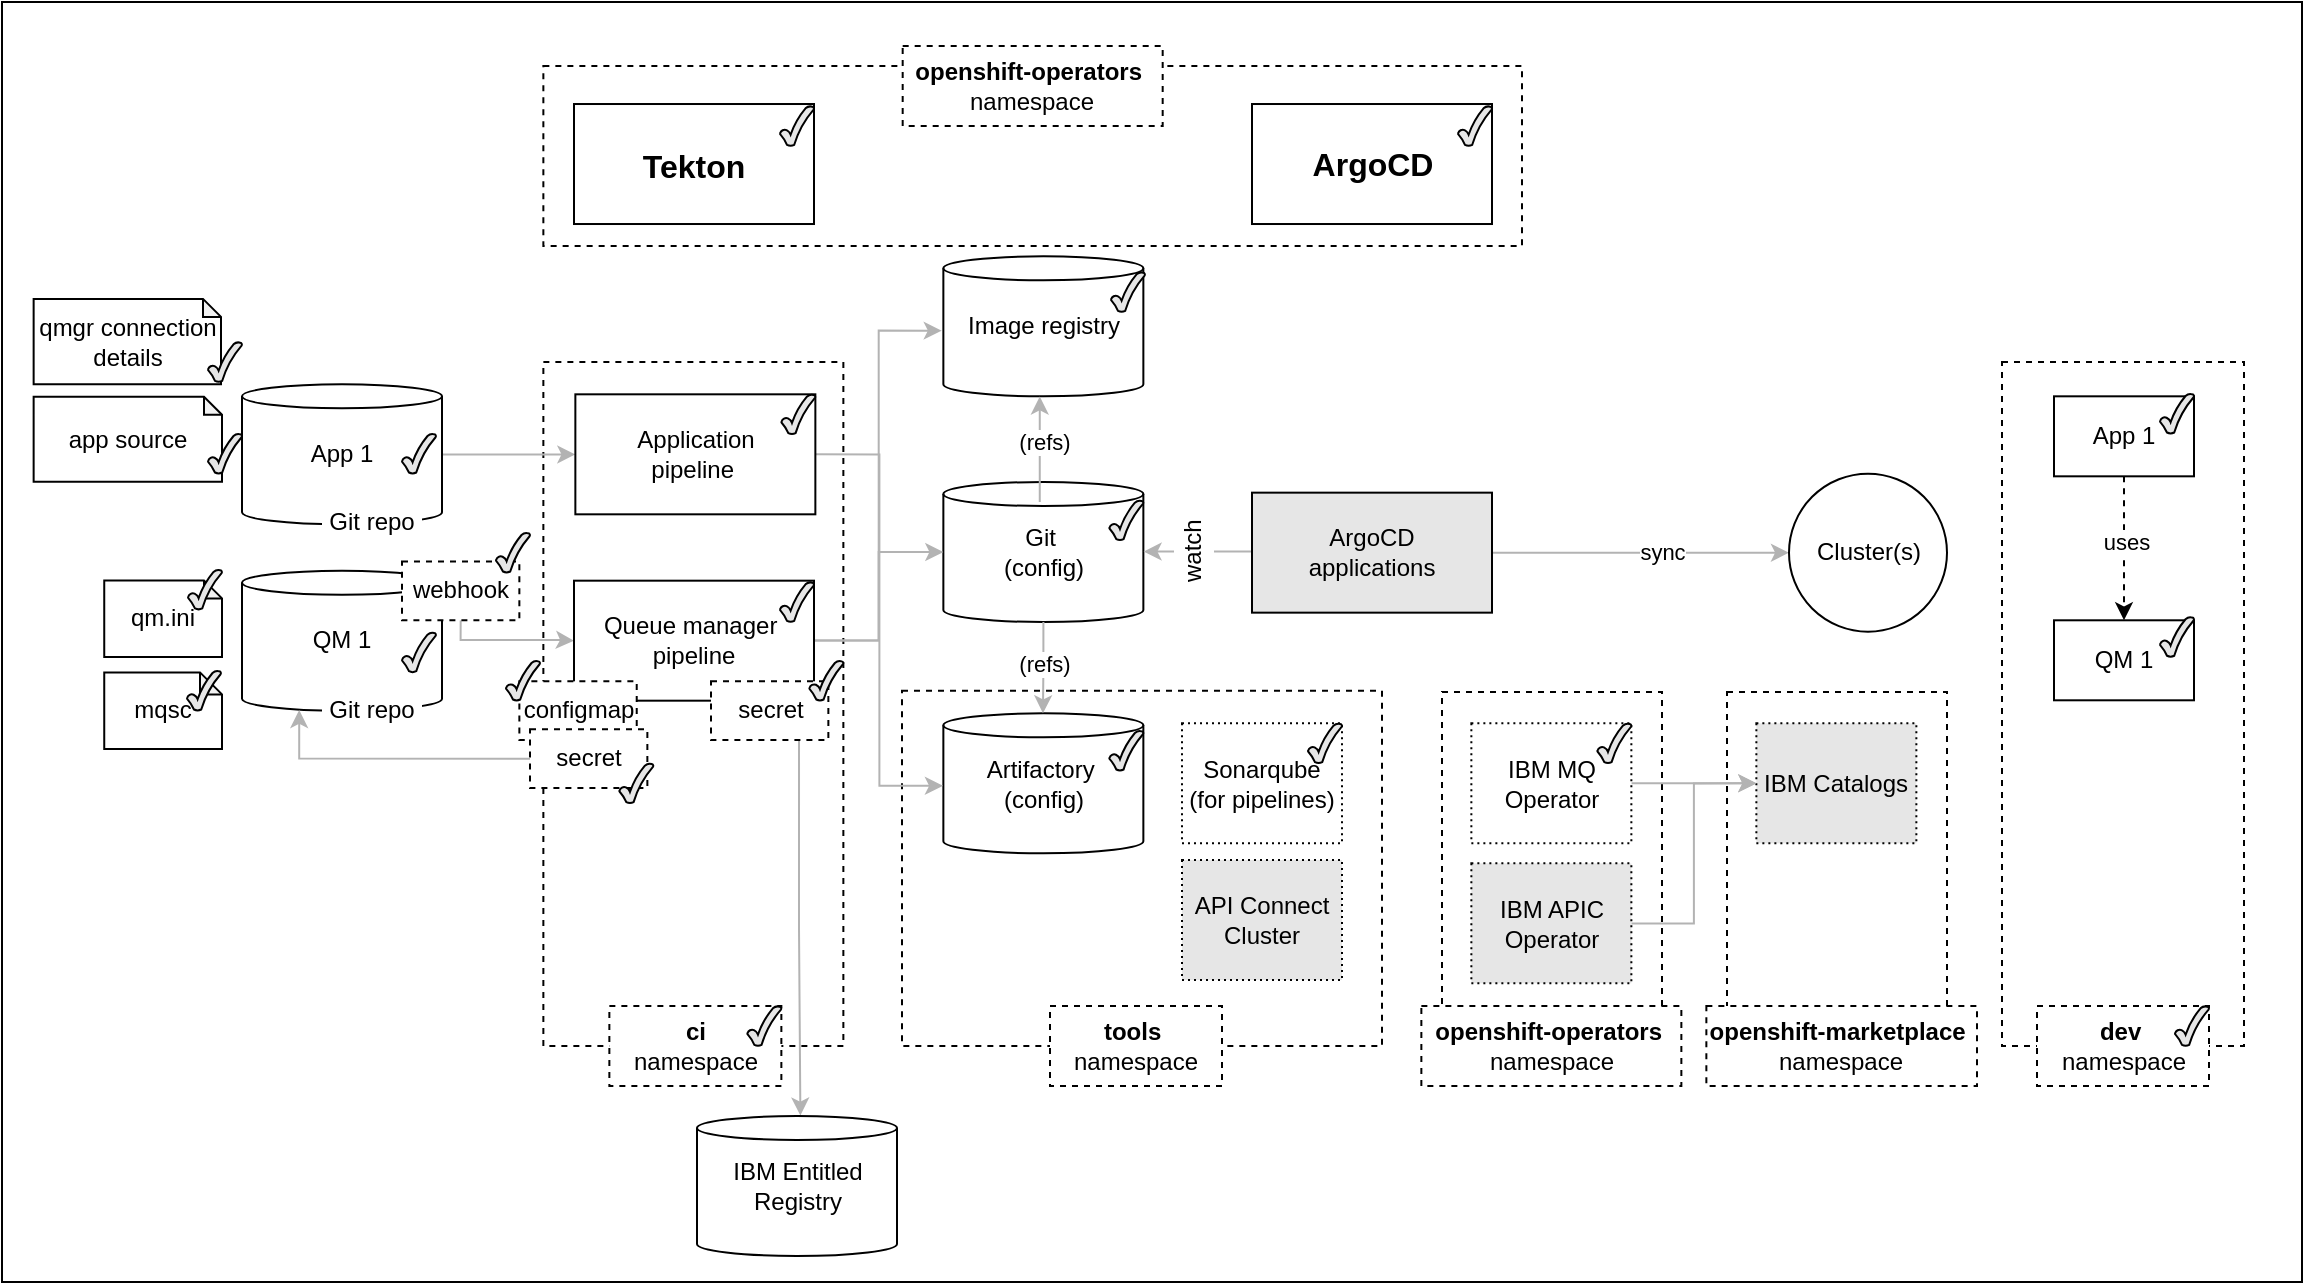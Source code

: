 <mxfile version="15.8.7" type="device"><diagram id="UTinChKDrVvf448LVd9W" name="Page-1"><mxGraphModel dx="1231" dy="1026" grid="0" gridSize="10" guides="1" tooltips="1" connect="1" arrows="1" fold="1" page="0" pageScale="1" pageWidth="827" pageHeight="1169" math="0" shadow="0"><root><mxCell id="0"/><mxCell id="1" parent="0"/><mxCell id="7EbdtZ1wX-9lele891Sm-1" value="" style="rounded=0;whiteSpace=wrap;html=1;strokeWidth=1;fillColor=none;labelBorderColor=none;labelBackgroundColor=#E6E6E6;" parent="1" vertex="1"><mxGeometry x="1310" y="700" width="1150" height="640" as="geometry"/></mxCell><mxCell id="pC6Pr4sY8DL3rVnmXE86-1" value="" style="rounded=0;whiteSpace=wrap;html=1;fillColor=none;dashed=1;" parent="1" vertex="1"><mxGeometry x="1580.68" y="732" width="489.32" height="90" as="geometry"/></mxCell><mxCell id="nMPC3mPah6r8PmS-MzH5-1" value="" style="rounded=0;whiteSpace=wrap;html=1;fillColor=none;dashed=1;" parent="1" vertex="1"><mxGeometry x="1760" y="1044.33" width="240" height="177.67" as="geometry"/></mxCell><mxCell id="NAWqDlOEye6jGbW9zt98-1" value="" style="rounded=0;whiteSpace=wrap;html=1;strokeWidth=1;fontSize=12;fontColor=#000000;fillColor=none;" parent="1" vertex="1"><mxGeometry x="1596" y="751.01" width="120" height="60" as="geometry"/></mxCell><mxCell id="NAWqDlOEye6jGbW9zt98-2" value="" style="rounded=0;whiteSpace=wrap;html=1;strokeWidth=1;fontSize=12;fontColor=#000000;fillColor=none;" parent="1" vertex="1"><mxGeometry x="1935" y="751.01" width="120" height="60" as="geometry"/></mxCell><mxCell id="Jk9uCM5dDqmdFH6WGkGJ-2" value="" style="rounded=0;whiteSpace=wrap;html=1;fillColor=none;dashed=1;" parent="1" vertex="1"><mxGeometry x="1580.68" y="880" width="150" height="342" as="geometry"/></mxCell><mxCell id="Jk9uCM5dDqmdFH6WGkGJ-3" value="" style="rounded=0;whiteSpace=wrap;html=1;fillColor=none;dashed=1;" parent="1" vertex="1"><mxGeometry x="2310" y="880" width="121" height="342" as="geometry"/></mxCell><mxCell id="7EbdtZ1wX-9lele891Sm-3" value="Image registry" style="shape=cylinder2;whiteSpace=wrap;html=1;boundedLbl=1;backgroundOutline=1;size=6.0;strokeWidth=1;fillColor=#ffffff;fontSize=12;fontColor=#000000;" parent="1" vertex="1"><mxGeometry x="1780.68" y="827.16" width="100" height="70" as="geometry"/></mxCell><mxCell id="7EbdtZ1wX-9lele891Sm-4" style="edgeStyle=orthogonalEdgeStyle;rounded=0;orthogonalLoop=1;jettySize=auto;html=1;entryX=-0.008;entryY=0.531;entryDx=0;entryDy=0;entryPerimeter=0;strokeColor=#B3B3B3;fontSize=12;fontColor=#000000;" parent="1" source="7EbdtZ1wX-9lele891Sm-2" target="7EbdtZ1wX-9lele891Sm-3" edge="1"><mxGeometry relative="1" as="geometry"/></mxCell><mxCell id="7EbdtZ1wX-9lele891Sm-5" value="Git&amp;nbsp;&lt;br&gt;(config)" style="shape=cylinder2;whiteSpace=wrap;html=1;boundedLbl=1;backgroundOutline=1;size=6.0;strokeWidth=1;fontSize=12;fontColor=#000000;fillColor=none;" parent="1" vertex="1"><mxGeometry x="1780.68" y="940.0" width="100" height="70" as="geometry"/></mxCell><mxCell id="7EbdtZ1wX-9lele891Sm-6" style="edgeStyle=orthogonalEdgeStyle;rounded=0;orthogonalLoop=1;jettySize=auto;html=1;strokeColor=#B3B3B3;fontSize=12;fontColor=#000000;" parent="1" source="7EbdtZ1wX-9lele891Sm-2" target="7EbdtZ1wX-9lele891Sm-5" edge="1"><mxGeometry relative="1" as="geometry"/></mxCell><mxCell id="7EbdtZ1wX-9lele891Sm-7" style="edgeStyle=orthogonalEdgeStyle;rounded=0;orthogonalLoop=1;jettySize=auto;html=1;strokeColor=#B3B3B3;fontSize=12;fontColor=#000000;entryX=1.001;entryY=0.497;entryDx=0;entryDy=0;entryPerimeter=0;" parent="1" source="7EbdtZ1wX-9lele891Sm-9" target="7EbdtZ1wX-9lele891Sm-5" edge="1"><mxGeometry relative="1" as="geometry"><mxPoint x="1870" y="975" as="targetPoint"/><Array as="points"><mxPoint x="1888" y="975"/></Array></mxGeometry></mxCell><mxCell id="uUtcWR_pwqHPvkWtNcrW-5" style="edgeStyle=orthogonalEdgeStyle;rounded=0;orthogonalLoop=1;jettySize=auto;html=1;strokeColor=#B3B3B3;" parent="1" source="7EbdtZ1wX-9lele891Sm-9" target="7EbdtZ1wX-9lele891Sm-10" edge="1"><mxGeometry relative="1" as="geometry"/></mxCell><mxCell id="uUtcWR_pwqHPvkWtNcrW-6" value="sync" style="edgeLabel;html=1;align=center;verticalAlign=middle;resizable=0;points=[];" parent="uUtcWR_pwqHPvkWtNcrW-5" vertex="1" connectable="0"><mxGeometry x="0.232" y="-1" relative="1" as="geometry"><mxPoint x="-6.39" y="-2" as="offset"/></mxGeometry></mxCell><mxCell id="7EbdtZ1wX-9lele891Sm-9" value="ArgoCD&lt;br&gt;applications" style="rounded=0;whiteSpace=wrap;html=1;strokeWidth=1;fontSize=12;fontColor=#000000;fillColor=#E6E6E6;" parent="1" vertex="1"><mxGeometry x="1935" y="945.33" width="120" height="60" as="geometry"/></mxCell><mxCell id="7EbdtZ1wX-9lele891Sm-10" value="Cluster(s)" style="ellipse;whiteSpace=wrap;html=1;aspect=fixed;strokeWidth=1;fillColor=#ffffff;fontSize=12;fontColor=#000000;" parent="1" vertex="1"><mxGeometry x="2203.5" y="935.83" width="79" height="79" as="geometry"/></mxCell><mxCell id="7EbdtZ1wX-9lele891Sm-12" value="Tekton" style="text;html=1;strokeColor=none;align=center;verticalAlign=middle;whiteSpace=wrap;rounded=0;fontSize=16;fontColor=#000000;fontStyle=1;" parent="1" vertex="1"><mxGeometry x="1635.68" y="772" width="40" height="20" as="geometry"/></mxCell><mxCell id="7EbdtZ1wX-9lele891Sm-13" value="ArgoCD" style="text;html=1;strokeColor=none;align=center;verticalAlign=middle;whiteSpace=wrap;rounded=0;fontSize=16;fontColor=#000000;fontStyle=1;" parent="1" vertex="1"><mxGeometry x="1950.75" y="771.01" width="88.5" height="20" as="geometry"/></mxCell><mxCell id="7EbdtZ1wX-9lele891Sm-15" value="Artifactory&amp;nbsp;&lt;br&gt;(config)" style="shape=cylinder2;whiteSpace=wrap;html=1;boundedLbl=1;backgroundOutline=1;size=6.0;strokeWidth=1;fontSize=12;fontColor=#000000;labelBackgroundColor=none;fillColor=none;" parent="1" vertex="1"><mxGeometry x="1780.68" y="1055.66" width="100" height="70" as="geometry"/></mxCell><mxCell id="7EbdtZ1wX-9lele891Sm-16" style="edgeStyle=orthogonalEdgeStyle;rounded=0;orthogonalLoop=1;jettySize=auto;html=1;startArrow=none;endArrow=classic;strokeColor=#B3B3B3;fontFamily=Helvetica;fontColor=#000000;entryX=-0.002;entryY=0.518;entryDx=0;entryDy=0;entryPerimeter=0;fontSize=12;exitX=1;exitY=0.5;exitDx=0;exitDy=0;" parent="1" source="7EbdtZ1wX-9lele891Sm-33" target="7EbdtZ1wX-9lele891Sm-15" edge="1"><mxGeometry relative="1" as="geometry"/></mxCell><mxCell id="7EbdtZ1wX-9lele891Sm-17" style="edgeStyle=orthogonalEdgeStyle;rounded=0;orthogonalLoop=1;jettySize=auto;html=1;startArrow=none;endArrow=classic;strokeColor=#B3B3B3;fontFamily=Helvetica;fontColor=#000000;fontSize=12;endFill=1;entryX=0.498;entryY=0;entryDx=0;entryDy=0;entryPerimeter=0;" parent="1" source="7EbdtZ1wX-9lele891Sm-5" target="7EbdtZ1wX-9lele891Sm-15" edge="1"><mxGeometry relative="1" as="geometry"><mxPoint x="1830.68" y="1045.66" as="targetPoint"/></mxGeometry></mxCell><mxCell id="7EbdtZ1wX-9lele891Sm-18" value="&amp;nbsp;(refs)&amp;nbsp;" style="edgeLabel;html=1;align=center;verticalAlign=middle;resizable=0;points=[];fontFamily=Helvetica;fontColor=#000000;" parent="7EbdtZ1wX-9lele891Sm-17" vertex="1" connectable="0"><mxGeometry x="0.659" relative="1" as="geometry"><mxPoint x="0.2" y="-17.18" as="offset"/></mxGeometry></mxCell><mxCell id="7EbdtZ1wX-9lele891Sm-19" style="edgeStyle=orthogonalEdgeStyle;rounded=0;orthogonalLoop=1;jettySize=auto;html=1;entryX=0;entryY=0.5;entryDx=0;entryDy=0;fillColor=#f5f5f5;strokeColor=#B3B3B3;exitX=0.5;exitY=1;exitDx=0;exitDy=0;" parent="1" source="b6R_iBbxvuWY6ZgcWjGZ-8" target="7EbdtZ1wX-9lele891Sm-2" edge="1"><mxGeometry relative="1" as="geometry"><Array as="points"><mxPoint x="1539" y="1019"/><mxPoint x="1589" y="1019"/></Array></mxGeometry></mxCell><mxCell id="7EbdtZ1wX-9lele891Sm-20" value="QM 1" style="shape=cylinder2;whiteSpace=wrap;html=1;boundedLbl=1;backgroundOutline=1;size=6.0;strokeWidth=1;fontSize=12;fontColor=#000000;fillColor=#FFFFFF;" parent="1" vertex="1"><mxGeometry x="1430" y="984.33" width="100" height="70" as="geometry"/></mxCell><mxCell id="7EbdtZ1wX-9lele891Sm-34" style="edgeStyle=orthogonalEdgeStyle;rounded=0;orthogonalLoop=1;jettySize=auto;html=1;fillColor=#f5f5f5;strokeColor=#b3b3b3;" parent="1" source="7EbdtZ1wX-9lele891Sm-22" target="7EbdtZ1wX-9lele891Sm-33" edge="1"><mxGeometry relative="1" as="geometry"><Array as="points"><mxPoint x="1580" y="926"/><mxPoint x="1580" y="926"/></Array></mxGeometry></mxCell><mxCell id="7EbdtZ1wX-9lele891Sm-22" value="App 1" style="shape=cylinder2;whiteSpace=wrap;html=1;boundedLbl=1;backgroundOutline=1;size=6.0;strokeWidth=1;fontSize=12;fontColor=#000000;fillColor=#FFFFFF;" parent="1" vertex="1"><mxGeometry x="1430" y="891.16" width="100" height="70" as="geometry"/></mxCell><mxCell id="7EbdtZ1wX-9lele891Sm-23" value="qmgr connection details" style="shape=note;whiteSpace=wrap;html=1;backgroundOutline=1;darkOpacity=0.05;size=9;fillColor=#FFFFFF;" parent="1" vertex="1"><mxGeometry x="1325.82" y="848.45" width="93.68" height="42.71" as="geometry"/></mxCell><mxCell id="7EbdtZ1wX-9lele891Sm-24" value="Git repo" style="text;html=1;align=center;verticalAlign=middle;whiteSpace=wrap;rounded=0;fillColor=#ffffff;" parent="1" vertex="1"><mxGeometry x="1470" y="950.16" width="50" height="20" as="geometry"/></mxCell><mxCell id="7EbdtZ1wX-9lele891Sm-25" value="mqsc" style="shape=note;whiteSpace=wrap;html=1;backgroundOutline=1;darkOpacity=0.05;size=11;fillColor=#FFFFFF;" parent="1" vertex="1"><mxGeometry x="1361.12" y="1035.19" width="58.878" height="38.273" as="geometry"/></mxCell><mxCell id="7EbdtZ1wX-9lele891Sm-26" value="qm.ini" style="shape=note;whiteSpace=wrap;html=1;backgroundOutline=1;darkOpacity=0.05;size=9;fillColor=#FFFFFF;" parent="1" vertex="1"><mxGeometry x="1361.122" y="989.19" width="58.878" height="38.273" as="geometry"/></mxCell><mxCell id="7EbdtZ1wX-9lele891Sm-27" value="app source" style="shape=note;whiteSpace=wrap;html=1;backgroundOutline=1;darkOpacity=0.05;size=9;fillColor=#FFFFFF;" parent="1" vertex="1"><mxGeometry x="1325.82" y="897.37" width="94.18" height="42.5" as="geometry"/></mxCell><mxCell id="7EbdtZ1wX-9lele891Sm-28" value="QM 1" style="rounded=0;whiteSpace=wrap;html=1;fillColor=#FFFFFF;" parent="1" vertex="1"><mxGeometry x="2336" y="1009.15" width="70" height="40" as="geometry"/></mxCell><mxCell id="7EbdtZ1wX-9lele891Sm-29" style="edgeStyle=orthogonalEdgeStyle;rounded=0;orthogonalLoop=1;jettySize=auto;html=1;dashed=1;" parent="1" source="7EbdtZ1wX-9lele891Sm-31" target="7EbdtZ1wX-9lele891Sm-28" edge="1"><mxGeometry relative="1" as="geometry"/></mxCell><mxCell id="7EbdtZ1wX-9lele891Sm-30" value="uses" style="edgeLabel;html=1;align=center;verticalAlign=middle;resizable=0;points=[];" parent="7EbdtZ1wX-9lele891Sm-29" vertex="1" connectable="0"><mxGeometry x="-0.088" y="1" relative="1" as="geometry"><mxPoint as="offset"/></mxGeometry></mxCell><mxCell id="7EbdtZ1wX-9lele891Sm-31" value="App 1" style="rounded=0;whiteSpace=wrap;html=1;fillColor=#FFFFFF;" parent="1" vertex="1"><mxGeometry x="2336" y="897.16" width="70" height="40" as="geometry"/></mxCell><mxCell id="7EbdtZ1wX-9lele891Sm-33" value="Application &lt;br&gt;pipeline&amp;nbsp;" style="rounded=0;whiteSpace=wrap;html=1;strokeWidth=1;fontSize=12;fontColor=#000000;fillColor=none;" parent="1" vertex="1"><mxGeometry x="1596.68" y="896.16" width="120" height="60" as="geometry"/></mxCell><mxCell id="7EbdtZ1wX-9lele891Sm-14" value="watch" style="text;html=1;strokeColor=none;align=center;verticalAlign=middle;whiteSpace=wrap;rounded=0;fontSize=12;rotation=-90;fillColor=#ffffff;" parent="1" vertex="1"><mxGeometry x="1886" y="964.33" width="40" height="20" as="geometry"/></mxCell><mxCell id="7EbdtZ1wX-9lele891Sm-37" style="edgeStyle=orthogonalEdgeStyle;rounded=0;orthogonalLoop=1;jettySize=auto;html=1;startArrow=none;endArrow=classic;strokeColor=#B3B3B3;fontFamily=Helvetica;fontColor=#000000;fontSize=12;endFill=1;entryX=0.482;entryY=1.001;entryDx=0;entryDy=0;entryPerimeter=0;exitX=0.482;exitY=0.143;exitDx=0;exitDy=0;exitPerimeter=0;" parent="1" source="7EbdtZ1wX-9lele891Sm-5" target="7EbdtZ1wX-9lele891Sm-3" edge="1"><mxGeometry relative="1" as="geometry"><mxPoint x="1840.48" y="1065.66" as="targetPoint"/><mxPoint x="1829" y="940" as="sourcePoint"/></mxGeometry></mxCell><mxCell id="7EbdtZ1wX-9lele891Sm-38" value="&amp;nbsp;(refs)&amp;nbsp;" style="edgeLabel;html=1;align=center;verticalAlign=middle;resizable=0;points=[];fontFamily=Helvetica;fontColor=#000000;" parent="7EbdtZ1wX-9lele891Sm-37" vertex="1" connectable="0"><mxGeometry x="0.659" relative="1" as="geometry"><mxPoint x="1.8" y="13.88" as="offset"/></mxGeometry></mxCell><mxCell id="nMPC3mPah6r8PmS-MzH5-2" value="&lt;b&gt;tools&lt;/b&gt;&amp;nbsp;&lt;br&gt;namespace" style="text;html=1;align=center;verticalAlign=middle;whiteSpace=wrap;rounded=0;dashed=1;labelBackgroundColor=none;strokeColor=#000000;fillColor=#ffffff;" parent="1" vertex="1"><mxGeometry x="1834" y="1202" width="86" height="40" as="geometry"/></mxCell><mxCell id="iSr1FxoObjYm5_AKLZpw-1" value="Sonarqube&lt;br&gt;(for pipelines)" style="rounded=0;whiteSpace=wrap;html=1;strokeWidth=1;fontSize=12;fontColor=#000000;dashed=1;dashPattern=1 2;fillColor=none;" parent="1" vertex="1"><mxGeometry x="1900" y="1060.66" width="80" height="60" as="geometry"/></mxCell><mxCell id="7EbdtZ1wX-9lele891Sm-2" value="Queue manager&amp;nbsp;&lt;br&gt;pipeline" style="rounded=0;whiteSpace=wrap;html=1;strokeWidth=1;fontSize=12;fontColor=#000000;fillColor=none;" parent="1" vertex="1"><mxGeometry x="1596" y="989.34" width="120" height="60" as="geometry"/></mxCell><mxCell id="F3B-IeDooN-zGBDn68_g-2" value="" style="verticalLabelPosition=bottom;verticalAlign=top;html=1;shape=mxgraph.basic.tick;fillColor=#E6E6E6;" parent="1" vertex="1"><mxGeometry x="1699" y="752" width="17" height="20" as="geometry"/></mxCell><mxCell id="F3B-IeDooN-zGBDn68_g-3" value="" style="verticalLabelPosition=bottom;verticalAlign=top;html=1;shape=mxgraph.basic.tick;fillColor=#E6E6E6;" parent="1" vertex="1"><mxGeometry x="2038" y="752" width="17" height="20" as="geometry"/></mxCell><mxCell id="F3B-IeDooN-zGBDn68_g-5" value="" style="verticalLabelPosition=bottom;verticalAlign=top;html=1;shape=mxgraph.basic.tick;fillColor=#E6E6E6;" parent="1" vertex="1"><mxGeometry x="1863.68" y="949.16" width="17" height="20" as="geometry"/></mxCell><mxCell id="b6R_iBbxvuWY6ZgcWjGZ-1" value="" style="verticalLabelPosition=bottom;verticalAlign=top;html=1;shape=mxgraph.basic.tick;fillColor=#E6E6E6;" parent="1" vertex="1"><mxGeometry x="1699.68" y="896.16" width="17" height="20" as="geometry"/></mxCell><mxCell id="b6R_iBbxvuWY6ZgcWjGZ-2" value="" style="verticalLabelPosition=bottom;verticalAlign=top;html=1;shape=mxgraph.basic.tick;fillColor=#E6E6E6;" parent="1" vertex="1"><mxGeometry x="1699" y="990" width="17" height="20" as="geometry"/></mxCell><mxCell id="b6R_iBbxvuWY6ZgcWjGZ-3" value="" style="verticalLabelPosition=bottom;verticalAlign=top;html=1;shape=mxgraph.basic.tick;fillColor=#E6E6E6;" parent="1" vertex="1"><mxGeometry x="1863.68" y="1064.33" width="17" height="20" as="geometry"/></mxCell><mxCell id="b6R_iBbxvuWY6ZgcWjGZ-5" value="" style="verticalLabelPosition=bottom;verticalAlign=top;html=1;shape=mxgraph.basic.tick;fillColor=#E6E6E6;" parent="1" vertex="1"><mxGeometry x="1963" y="1060.66" width="17" height="20" as="geometry"/></mxCell><mxCell id="7EbdtZ1wX-9lele891Sm-32" value="Git repo" style="text;html=1;align=center;verticalAlign=middle;whiteSpace=wrap;rounded=0;fillColor=#ffffff;" parent="1" vertex="1"><mxGeometry x="1470" y="1044.33" width="50" height="20" as="geometry"/></mxCell><mxCell id="b6R_iBbxvuWY6ZgcWjGZ-8" value="webhook" style="rounded=0;whiteSpace=wrap;html=1;dashed=1;fillColor=#FFFFFF;" parent="1" vertex="1"><mxGeometry x="1510" y="979.81" width="58.68" height="29.34" as="geometry"/></mxCell><mxCell id="b6R_iBbxvuWY6ZgcWjGZ-9" value="configmap" style="rounded=0;whiteSpace=wrap;html=1;dashed=1;fillColor=#FFFFFF;" parent="1" vertex="1"><mxGeometry x="1568.68" y="1039.66" width="58.68" height="29.34" as="geometry"/></mxCell><mxCell id="b6R_iBbxvuWY6ZgcWjGZ-10" value="secret" style="rounded=0;whiteSpace=wrap;html=1;dashed=1;fillColor=#FFFFFF;" parent="1" vertex="1"><mxGeometry x="1574" y="1063.66" width="58.68" height="29.34" as="geometry"/></mxCell><mxCell id="b6R_iBbxvuWY6ZgcWjGZ-11" value="" style="rounded=0;whiteSpace=wrap;html=1;fillColor=none;dashed=1;" parent="1" vertex="1"><mxGeometry x="2030" y="1044.99" width="110" height="175.01" as="geometry"/></mxCell><mxCell id="b6R_iBbxvuWY6ZgcWjGZ-12" value="&lt;b&gt;openshift-operators&lt;/b&gt;&amp;nbsp;&lt;br&gt;namespace" style="text;html=1;align=center;verticalAlign=middle;whiteSpace=wrap;rounded=0;dashed=1;labelBackgroundColor=none;strokeColor=#000000;fillColor=#ffffff;" parent="1" vertex="1"><mxGeometry x="2019.68" y="1202" width="130" height="40" as="geometry"/></mxCell><mxCell id="uUtcWR_pwqHPvkWtNcrW-7" style="edgeStyle=orthogonalEdgeStyle;rounded=0;orthogonalLoop=1;jettySize=auto;html=1;entryX=0;entryY=0.5;entryDx=0;entryDy=0;strokeColor=#B3B3B3;" parent="1" source="b6R_iBbxvuWY6ZgcWjGZ-13" target="uUtcWR_pwqHPvkWtNcrW-4" edge="1"><mxGeometry relative="1" as="geometry"/></mxCell><mxCell id="b6R_iBbxvuWY6ZgcWjGZ-13" value="IBM MQ&lt;br&gt;Operator" style="rounded=0;whiteSpace=wrap;html=1;strokeWidth=1;fontSize=12;fontColor=#000000;dashed=1;dashPattern=1 2;fillColor=#FFFFFF;" parent="1" vertex="1"><mxGeometry x="2044.68" y="1060.66" width="80" height="60" as="geometry"/></mxCell><mxCell id="DagG4UCRHg5s3641elUG-1" style="edgeStyle=orthogonalEdgeStyle;rounded=0;orthogonalLoop=1;jettySize=auto;html=1;strokeColor=#B3B3B3;exitX=0.75;exitY=1;exitDx=0;exitDy=0;entryX=0.517;entryY=-0.003;entryDx=0;entryDy=0;entryPerimeter=0;" parent="1" source="b6R_iBbxvuWY6ZgcWjGZ-18" target="b6R_iBbxvuWY6ZgcWjGZ-20" edge="1"><mxGeometry relative="1" as="geometry"><mxPoint x="1716" y="1093" as="sourcePoint"/><mxPoint x="1716" y="1260" as="targetPoint"/></mxGeometry></mxCell><mxCell id="b6R_iBbxvuWY6ZgcWjGZ-18" value="secret" style="rounded=0;whiteSpace=wrap;html=1;dashed=1;fillColor=#FFFFFF;" parent="1" vertex="1"><mxGeometry x="1664.5" y="1039.66" width="58.68" height="29.34" as="geometry"/></mxCell><mxCell id="b6R_iBbxvuWY6ZgcWjGZ-20" value="IBM Entitled Registry" style="shape=cylinder2;whiteSpace=wrap;html=1;boundedLbl=1;backgroundOutline=1;size=6.0;strokeWidth=1;fontSize=12;fontColor=#000000;fillColor=#FFFFFF;" parent="1" vertex="1"><mxGeometry x="1657.5" y="1257" width="100" height="70" as="geometry"/></mxCell><mxCell id="pC6Pr4sY8DL3rVnmXE86-2" value="&lt;b&gt;openshift-operators&lt;/b&gt;&amp;nbsp;&lt;br&gt;namespace" style="text;html=1;align=center;verticalAlign=middle;whiteSpace=wrap;rounded=0;dashed=1;labelBackgroundColor=none;strokeColor=#000000;fillColor=#ffffff;" parent="1" vertex="1"><mxGeometry x="1760.34" y="722" width="130" height="40" as="geometry"/></mxCell><mxCell id="DagG4UCRHg5s3641elUG-3" style="edgeStyle=orthogonalEdgeStyle;rounded=0;orthogonalLoop=1;jettySize=auto;html=1;strokeColor=#B3B3B3;entryX=0.286;entryY=0.995;entryDx=0;entryDy=0;entryPerimeter=0;exitX=0;exitY=0.5;exitDx=0;exitDy=0;" parent="1" source="b6R_iBbxvuWY6ZgcWjGZ-10" target="7EbdtZ1wX-9lele891Sm-20" edge="1"><mxGeometry relative="1" as="geometry"><mxPoint x="1718.51" y="1103.0" as="sourcePoint"/><mxPoint x="1718.6" y="1220.42" as="targetPoint"/></mxGeometry></mxCell><mxCell id="uUtcWR_pwqHPvkWtNcrW-2" value="" style="rounded=0;whiteSpace=wrap;html=1;fillColor=none;dashed=1;" parent="1" vertex="1"><mxGeometry x="2172.5" y="1044.99" width="110" height="170.01" as="geometry"/></mxCell><mxCell id="uUtcWR_pwqHPvkWtNcrW-3" value="&lt;b&gt;openshift-marketplace&lt;/b&gt;&amp;nbsp;&lt;br&gt;namespace" style="text;html=1;align=center;verticalAlign=middle;whiteSpace=wrap;rounded=0;dashed=1;labelBackgroundColor=none;strokeColor=#000000;fillColor=#ffffff;" parent="1" vertex="1"><mxGeometry x="2162.18" y="1202" width="135.32" height="40" as="geometry"/></mxCell><mxCell id="uUtcWR_pwqHPvkWtNcrW-4" value="IBM Catalogs" style="rounded=0;whiteSpace=wrap;html=1;strokeWidth=1;fontSize=12;fontColor=#000000;dashed=1;dashPattern=1 2;fillColor=#E6E6E6;" parent="1" vertex="1"><mxGeometry x="2187.18" y="1060.66" width="80" height="60" as="geometry"/></mxCell><mxCell id="kigyyAPY2pOJAAazsAJP-2" value="" style="verticalLabelPosition=bottom;verticalAlign=top;html=1;shape=mxgraph.basic.tick;fillColor=#E6E6E6;" parent="1" vertex="1"><mxGeometry x="2107.68" y="1060.66" width="17" height="20" as="geometry"/></mxCell><mxCell id="kigyyAPY2pOJAAazsAJP-4" value="" style="verticalLabelPosition=bottom;verticalAlign=top;html=1;shape=mxgraph.basic.tick;fillColor=#E6E6E6;" parent="1" vertex="1"><mxGeometry x="1510" y="1015.19" width="17" height="20" as="geometry"/></mxCell><mxCell id="kigyyAPY2pOJAAazsAJP-5" value="" style="verticalLabelPosition=bottom;verticalAlign=top;html=1;shape=mxgraph.basic.tick;fillColor=#E6E6E6;" parent="1" vertex="1"><mxGeometry x="1403" y="983.81" width="17" height="20" as="geometry"/></mxCell><mxCell id="kigyyAPY2pOJAAazsAJP-6" value="" style="verticalLabelPosition=bottom;verticalAlign=top;html=1;shape=mxgraph.basic.tick;fillColor=#E6E6E6;" parent="1" vertex="1"><mxGeometry x="1402.5" y="1034.33" width="17" height="20" as="geometry"/></mxCell><mxCell id="kigyyAPY2pOJAAazsAJP-7" value="" style="verticalLabelPosition=bottom;verticalAlign=top;html=1;shape=mxgraph.basic.tick;fillColor=#E6E6E6;" parent="1" vertex="1"><mxGeometry x="1557" y="965.33" width="17" height="20" as="geometry"/></mxCell><mxCell id="kigyyAPY2pOJAAazsAJP-8" value="" style="verticalLabelPosition=bottom;verticalAlign=top;html=1;shape=mxgraph.basic.tick;fillColor=#E6E6E6;" parent="1" vertex="1"><mxGeometry x="1713.68" y="1029.34" width="17" height="20" as="geometry"/></mxCell><mxCell id="kigyyAPY2pOJAAazsAJP-9" value="" style="verticalLabelPosition=bottom;verticalAlign=top;html=1;shape=mxgraph.basic.tick;fillColor=#E6E6E6;" parent="1" vertex="1"><mxGeometry x="1618.68" y="1080.66" width="17" height="20" as="geometry"/></mxCell><mxCell id="kigyyAPY2pOJAAazsAJP-11" value="" style="verticalLabelPosition=bottom;verticalAlign=top;html=1;shape=mxgraph.basic.tick;fillColor=#E6E6E6;" parent="1" vertex="1"><mxGeometry x="2389" y="1007.46" width="17" height="20" as="geometry"/></mxCell><mxCell id="_XiZn6MrsxSb2HSsjJ4m-8" style="edgeStyle=orthogonalEdgeStyle;rounded=0;orthogonalLoop=1;jettySize=auto;html=1;entryX=0;entryY=0.5;entryDx=0;entryDy=0;strokeColor=#B3B3B3;" edge="1" parent="1" source="_XiZn6MrsxSb2HSsjJ4m-1" target="uUtcWR_pwqHPvkWtNcrW-4"><mxGeometry relative="1" as="geometry"/></mxCell><mxCell id="_XiZn6MrsxSb2HSsjJ4m-1" value="IBM APIC&lt;br&gt;Operator" style="rounded=0;whiteSpace=wrap;html=1;strokeWidth=1;fontSize=12;fontColor=#000000;dashed=1;dashPattern=1 2;fillColor=#E6E6E6;" vertex="1" parent="1"><mxGeometry x="2044.68" y="1130.66" width="80" height="60" as="geometry"/></mxCell><mxCell id="_XiZn6MrsxSb2HSsjJ4m-2" value="" style="verticalLabelPosition=bottom;verticalAlign=top;html=1;shape=mxgraph.basic.tick;fillColor=#E6E6E6;" vertex="1" parent="1"><mxGeometry x="1510" y="915.83" width="17" height="20" as="geometry"/></mxCell><mxCell id="_XiZn6MrsxSb2HSsjJ4m-3" value="" style="verticalLabelPosition=bottom;verticalAlign=top;html=1;shape=mxgraph.basic.tick;fillColor=#E6E6E6;" vertex="1" parent="1"><mxGeometry x="1413" y="870" width="17" height="20" as="geometry"/></mxCell><mxCell id="_XiZn6MrsxSb2HSsjJ4m-4" value="" style="verticalLabelPosition=bottom;verticalAlign=top;html=1;shape=mxgraph.basic.tick;fillColor=#E6E6E6;" vertex="1" parent="1"><mxGeometry x="1413" y="915.83" width="17" height="20" as="geometry"/></mxCell><mxCell id="_XiZn6MrsxSb2HSsjJ4m-7" value="" style="verticalLabelPosition=bottom;verticalAlign=top;html=1;shape=mxgraph.basic.tick;fillColor=#E6E6E6;" vertex="1" parent="1"><mxGeometry x="2389" y="895.83" width="17" height="20" as="geometry"/></mxCell><mxCell id="_XiZn6MrsxSb2HSsjJ4m-9" value="" style="verticalLabelPosition=bottom;verticalAlign=top;html=1;shape=mxgraph.basic.tick;fillColor=#E6E6E6;" vertex="1" parent="1"><mxGeometry x="1864.5" y="835" width="17" height="20" as="geometry"/></mxCell><mxCell id="_XiZn6MrsxSb2HSsjJ4m-10" value="API Connect&lt;br&gt;Cluster" style="rounded=0;whiteSpace=wrap;html=1;strokeWidth=1;fontSize=12;fontColor=#000000;dashed=1;dashPattern=1 2;fillColor=#E6E6E6;" vertex="1" parent="1"><mxGeometry x="1900" y="1129" width="80" height="60" as="geometry"/></mxCell><mxCell id="_XiZn6MrsxSb2HSsjJ4m-12" value="" style="group" vertex="1" connectable="0" parent="1"><mxGeometry x="1613.68" y="1202" width="86" height="40.0" as="geometry"/></mxCell><mxCell id="Jk9uCM5dDqmdFH6WGkGJ-4" value="&lt;b&gt;ci&lt;/b&gt; &lt;br&gt;namespace" style="text;html=1;align=center;verticalAlign=middle;whiteSpace=wrap;rounded=0;dashed=1;labelBackgroundColor=none;strokeColor=#000000;fillColor=#ffffff;" parent="_XiZn6MrsxSb2HSsjJ4m-12" vertex="1"><mxGeometry y="2.274e-13" width="86" height="40" as="geometry"/></mxCell><mxCell id="F3B-IeDooN-zGBDn68_g-6" value="" style="verticalLabelPosition=bottom;verticalAlign=top;html=1;shape=mxgraph.basic.tick;fillColor=#E6E6E6;" parent="_XiZn6MrsxSb2HSsjJ4m-12" vertex="1"><mxGeometry x="69" width="17" height="20" as="geometry"/></mxCell><mxCell id="_XiZn6MrsxSb2HSsjJ4m-13" value="" style="group" vertex="1" connectable="0" parent="1"><mxGeometry x="2327.5" y="1202" width="86" height="40.0" as="geometry"/></mxCell><mxCell id="NAWqDlOEye6jGbW9zt98-3" value="&lt;b&gt;dev&lt;/b&gt;&amp;nbsp;&lt;br&gt;namespace" style="text;html=1;align=center;verticalAlign=middle;whiteSpace=wrap;rounded=0;dashed=1;labelBackgroundColor=none;strokeColor=#000000;fillColor=#ffffff;" parent="_XiZn6MrsxSb2HSsjJ4m-13" vertex="1"><mxGeometry y="2.274e-13" width="86" height="40" as="geometry"/></mxCell><mxCell id="F3B-IeDooN-zGBDn68_g-8" value="" style="verticalLabelPosition=bottom;verticalAlign=top;html=1;shape=mxgraph.basic.tick;fillColor=#E6E6E6;" parent="_XiZn6MrsxSb2HSsjJ4m-13" vertex="1"><mxGeometry x="69" width="17" height="20" as="geometry"/></mxCell><mxCell id="_XiZn6MrsxSb2HSsjJ4m-15" value="" style="verticalLabelPosition=bottom;verticalAlign=top;html=1;shape=mxgraph.basic.tick;fillColor=#E6E6E6;" vertex="1" parent="1"><mxGeometry x="1562" y="1029.34" width="17" height="20" as="geometry"/></mxCell></root></mxGraphModel></diagram></mxfile>